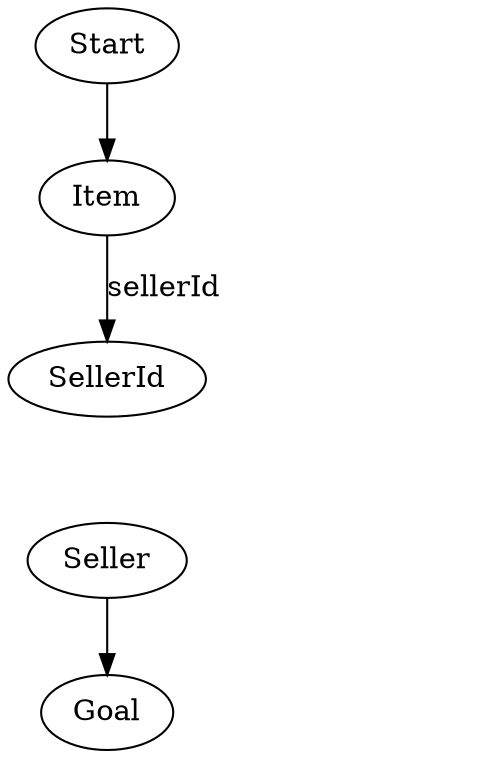 digraph {
    Start[class="extremity"]
    Goal[class="extremity"]

    Seller[Label="Seller" class="goal" group="upper"]
    FSeller[label="F[Seller]" class="goal" group="lower" style="invis"]

    Item[class="start" group="upper"]
    UUID[label="SellerId" group="upper"]

    {
        rank=same
        Seller -> FSeller[style="invis"]
    }

    Item -> UUID[label="sellerId"]
    UUID -> Seller[style="invis"]
    UUID -> FSeller[label="loadSeller" style="invis"]


    Start -> Item[class="start"]
    Seller -> Goal[class="goal"]
}
